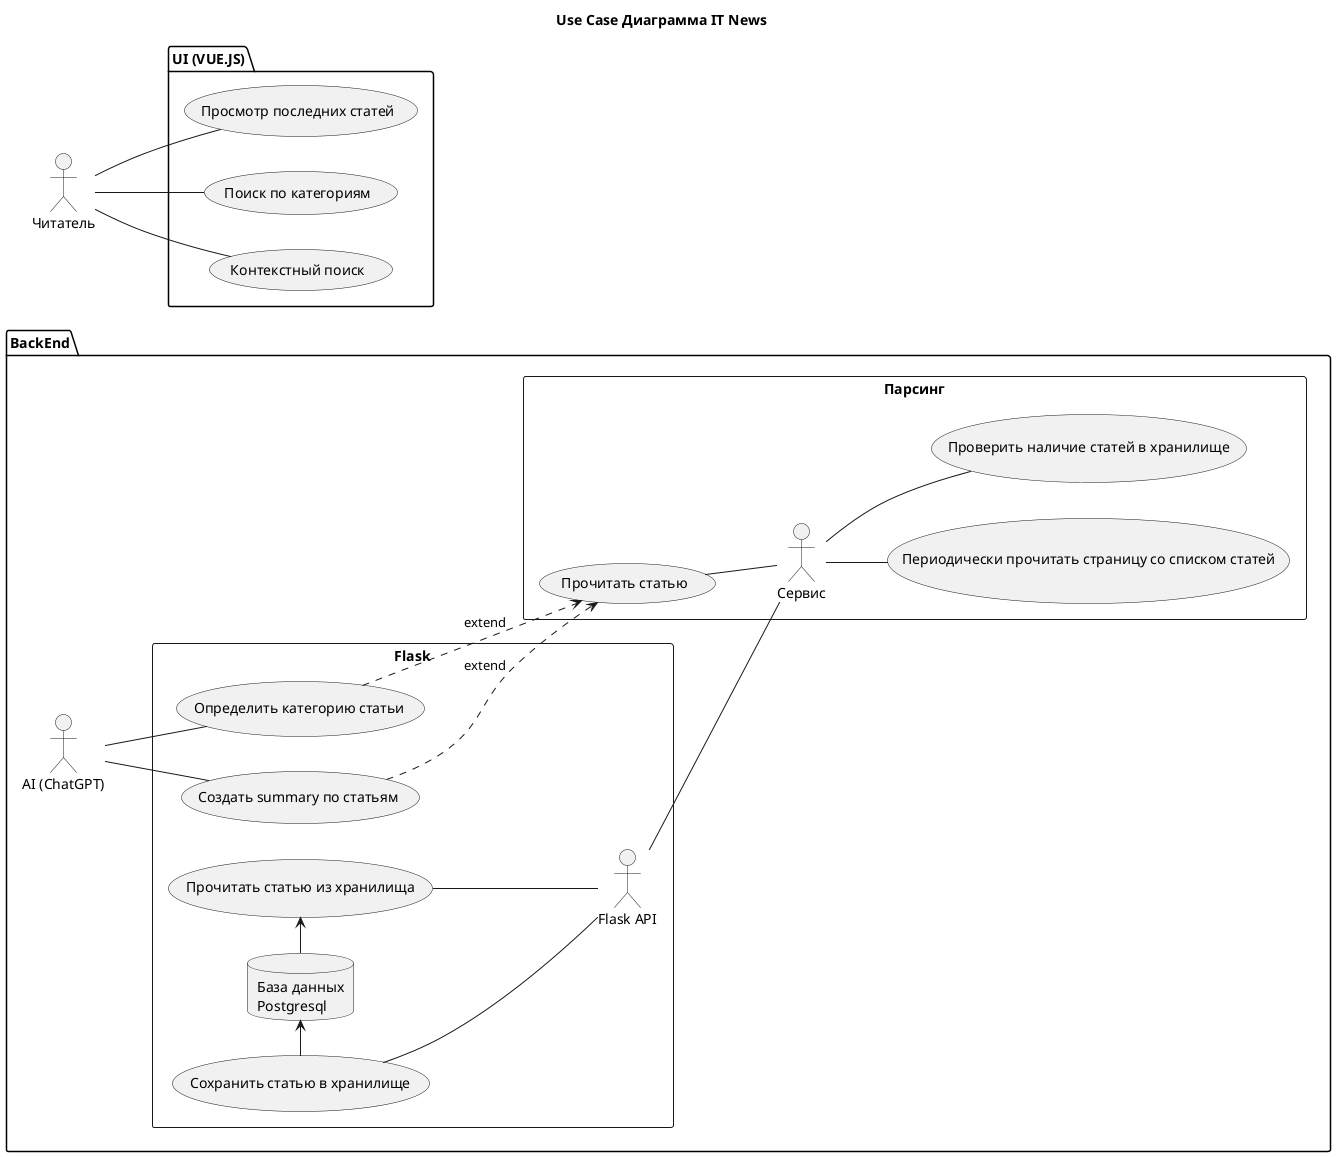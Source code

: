 @startuml
title Use Case Диаграмма IT News

left to right direction

actor "Читатель" as Reader

"UI (VUE.JS)" as UI

"BackEnd" as BackEnd

package BackEnd {

    "Парсинг" as Parser
    "Flask" as Flask

    actor "AI (ChatGPT)" as AI

    
    rectangle Flask{

        database "База данных\nPostgresql" as postgreSQL

        (Сохранить статью в хранилище) as SaveToDB
        (Прочитать статью из хранилища) as LoadFromDB
        (Создать summary по статьям) as DoSumary
        (Определить категорию статьи) as DoFindCategory
        
        actor "Flask API" as FlaskAPI
    }
    

    rectangle Parser {
        
        actor "Сервис" as Service

        (Периодически прочитать страницу со списком статей) as DoCheckSite
        (Проверить наличие статей в хранилище) as DoCheckArticleFromDB
        (Прочитать статью) as DoReadArticel

        Service -- DoCheckArticleFromDB
        Service -- DoCheckSite
        Service -up- DoReadArticel 

        Service -- FlaskAPI

    }

    FlaskAPI -down- SaveToDB
    FlaskAPI -up- LoadFromDB



    SaveToDB -> postgreSQL

    postgreSQL -> LoadFromDB    

    DoSumary .down.> DoReadArticel : extend
    DoFindCategory .down.> DoReadArticel : extend
    
    AI -- DoSumary
    AI -- DoFindCategory
}



package UI {
    Reader -- (Просмотр последних статей)
    Reader -- (Поиск по категориям)
    Reader  -- (Контекстный поиск)
}

@enduml